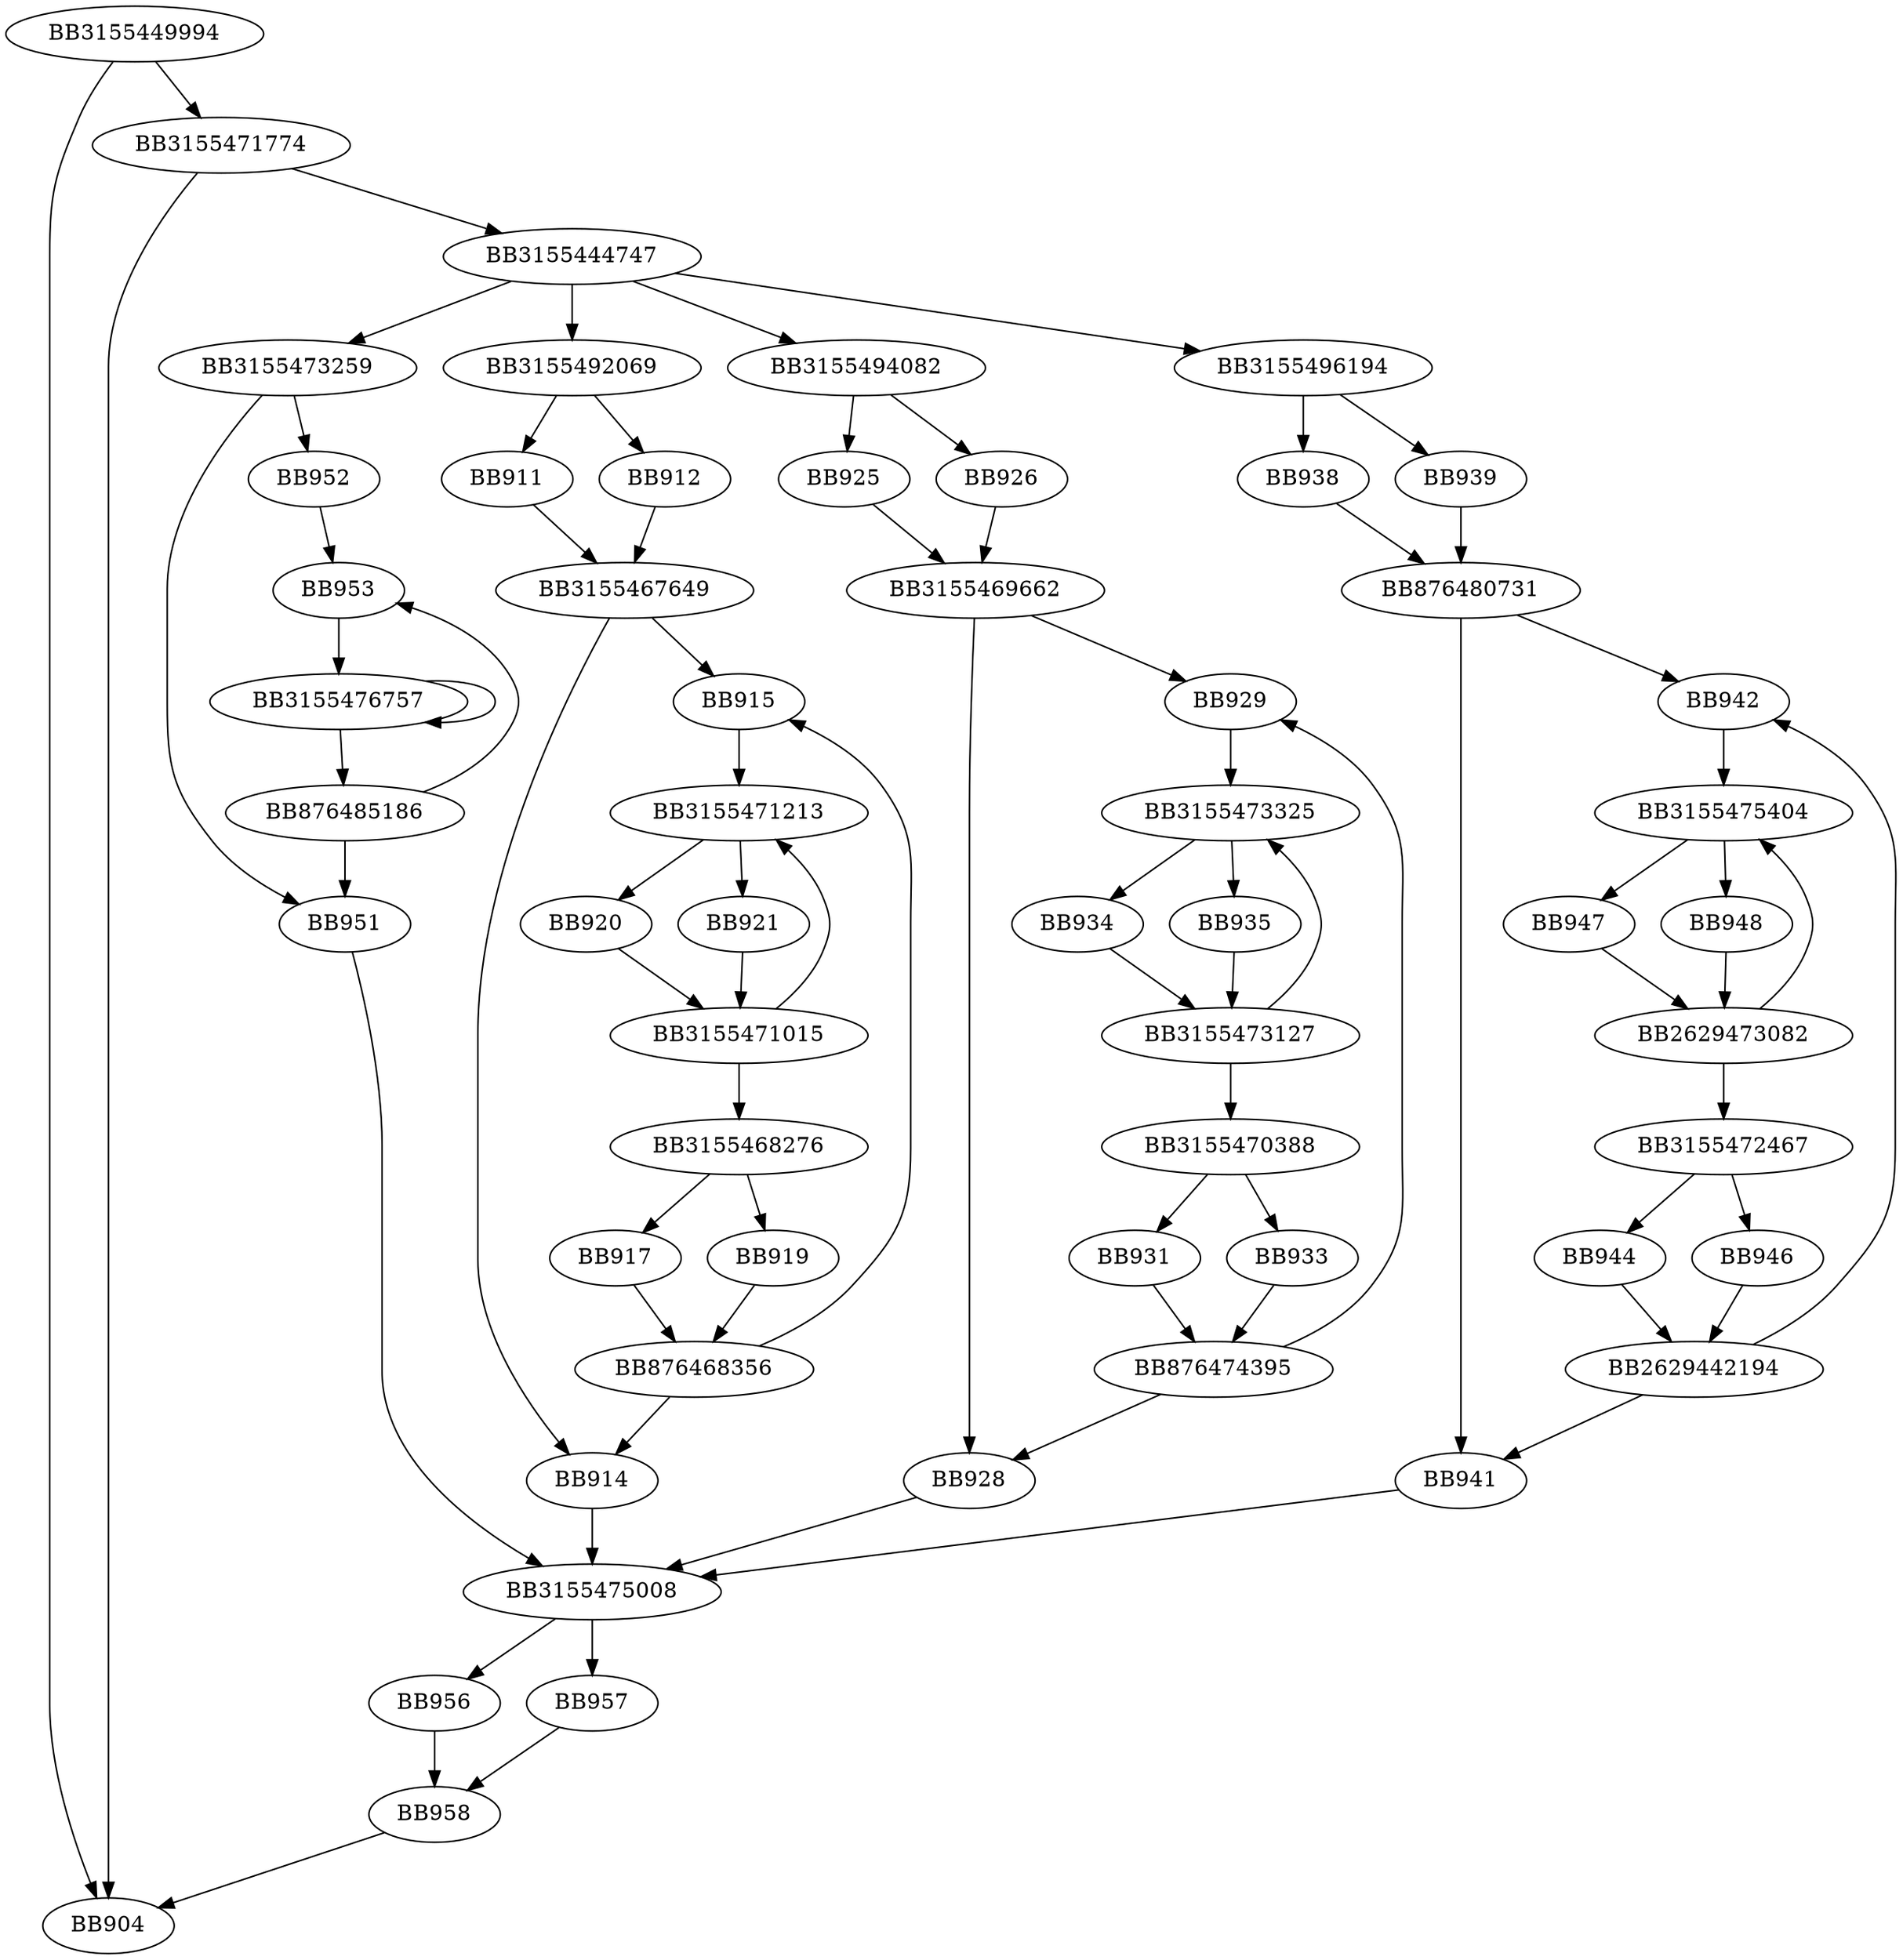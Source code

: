 digraph G{
	BB3155449994->BB904;
	BB3155449994->BB3155471774;
	BB3155471774->BB904;
	BB3155471774->BB3155444747;
	BB3155444747->BB3155473259;
	BB3155444747->BB3155492069;
	BB3155444747->BB3155494082;
	BB3155444747->BB3155496194;
	BB3155492069->BB911;
	BB3155492069->BB912;
	BB912->BB3155467649;
	BB911->BB3155467649;
	BB3155467649->BB914;
	BB3155467649->BB915;
	BB915->BB3155471213;
	BB917->BB876468356;
	BB919->BB876468356;
	BB876468356->BB915;
	BB876468356->BB914;
	BB3155471213->BB920;
	BB3155471213->BB921;
	BB921->BB3155471015;
	BB920->BB3155471015;
	BB3155471015->BB3155471213;
	BB3155471015->BB3155468276;
	BB3155468276->BB919;
	BB3155468276->BB917;
	BB914->BB3155475008;
	BB3155494082->BB925;
	BB3155494082->BB926;
	BB926->BB3155469662;
	BB925->BB3155469662;
	BB3155469662->BB928;
	BB3155469662->BB929;
	BB929->BB3155473325;
	BB931->BB876474395;
	BB933->BB876474395;
	BB876474395->BB929;
	BB876474395->BB928;
	BB3155473325->BB934;
	BB3155473325->BB935;
	BB935->BB3155473127;
	BB934->BB3155473127;
	BB3155473127->BB3155473325;
	BB3155473127->BB3155470388;
	BB3155470388->BB933;
	BB3155470388->BB931;
	BB928->BB3155475008;
	BB3155496194->BB938;
	BB3155496194->BB939;
	BB939->BB876480731;
	BB938->BB876480731;
	BB876480731->BB941;
	BB876480731->BB942;
	BB942->BB3155475404;
	BB944->BB2629442194;
	BB946->BB2629442194;
	BB2629442194->BB942;
	BB2629442194->BB941;
	BB3155475404->BB947;
	BB3155475404->BB948;
	BB948->BB2629473082;
	BB947->BB2629473082;
	BB2629473082->BB3155475404;
	BB2629473082->BB3155472467;
	BB3155472467->BB946;
	BB3155472467->BB944;
	BB941->BB3155475008;
	BB3155473259->BB951;
	BB3155473259->BB952;
	BB952->BB953;
	BB953->BB3155476757;
	BB3155476757->BB3155476757;
	BB3155476757->BB876485186;
	BB876485186->BB953;
	BB876485186->BB951;
	BB951->BB3155475008;
	BB3155475008->BB956;
	BB3155475008->BB957;
	BB956->BB958;
	BB957->BB958;
	BB958->BB904;
}
